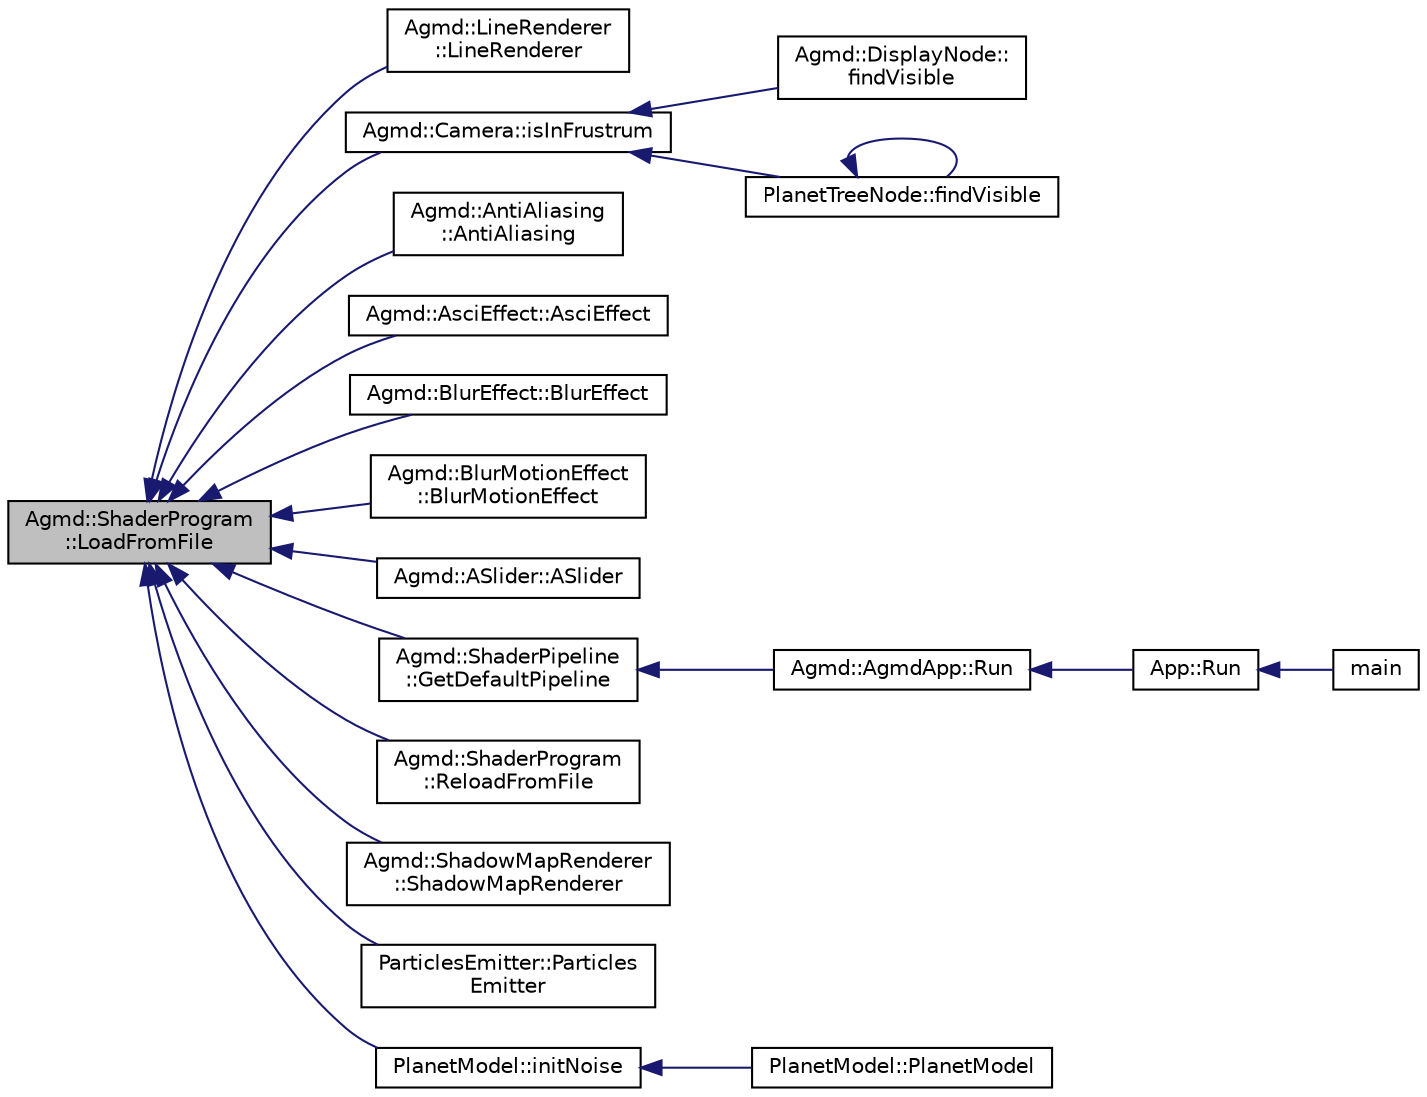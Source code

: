 digraph "Agmd::ShaderProgram::LoadFromFile"
{
  edge [fontname="Helvetica",fontsize="10",labelfontname="Helvetica",labelfontsize="10"];
  node [fontname="Helvetica",fontsize="10",shape=record];
  rankdir="LR";
  Node1 [label="Agmd::ShaderProgram\l::LoadFromFile",height=0.2,width=0.4,color="black", fillcolor="grey75", style="filled" fontcolor="black"];
  Node1 -> Node2 [dir="back",color="midnightblue",fontsize="10",style="solid",fontname="Helvetica"];
  Node2 [label="Agmd::LineRenderer\l::LineRenderer",height=0.2,width=0.4,color="black", fillcolor="white", style="filled",URL="$class_agmd_1_1_line_renderer.html#a9e325ddbe279157e0082388130d4ec06"];
  Node1 -> Node3 [dir="back",color="midnightblue",fontsize="10",style="solid",fontname="Helvetica"];
  Node3 [label="Agmd::Camera::isInFrustrum",height=0.2,width=0.4,color="black", fillcolor="white", style="filled",URL="$class_agmd_1_1_camera.html#af0b974b19a2a61c4eb4d6a1235988227"];
  Node3 -> Node4 [dir="back",color="midnightblue",fontsize="10",style="solid",fontname="Helvetica"];
  Node4 [label="Agmd::DisplayNode::\lfindVisible",height=0.2,width=0.4,color="black", fillcolor="white", style="filled",URL="$class_agmd_1_1_display_node.html#aeecd3fa458a80f9d4f69f09bb7087f2e"];
  Node3 -> Node5 [dir="back",color="midnightblue",fontsize="10",style="solid",fontname="Helvetica"];
  Node5 [label="PlanetTreeNode::findVisible",height=0.2,width=0.4,color="black", fillcolor="white", style="filled",URL="$class_planet_tree_node.html#a7e08300b24c7656d04debb88f07c9cfe"];
  Node5 -> Node5 [dir="back",color="midnightblue",fontsize="10",style="solid",fontname="Helvetica"];
  Node1 -> Node6 [dir="back",color="midnightblue",fontsize="10",style="solid",fontname="Helvetica"];
  Node6 [label="Agmd::AntiAliasing\l::AntiAliasing",height=0.2,width=0.4,color="black", fillcolor="white", style="filled",URL="$class_agmd_1_1_anti_aliasing.html#a16e55675c0b4762eb92d09e94a2a25c2"];
  Node1 -> Node7 [dir="back",color="midnightblue",fontsize="10",style="solid",fontname="Helvetica"];
  Node7 [label="Agmd::AsciEffect::AsciEffect",height=0.2,width=0.4,color="black", fillcolor="white", style="filled",URL="$class_agmd_1_1_asci_effect.html#a90e9456454102f304f5980c4d0f8bd0f"];
  Node1 -> Node8 [dir="back",color="midnightblue",fontsize="10",style="solid",fontname="Helvetica"];
  Node8 [label="Agmd::BlurEffect::BlurEffect",height=0.2,width=0.4,color="black", fillcolor="white", style="filled",URL="$class_agmd_1_1_blur_effect.html#aec50410a2f44488dea7280d87b811391"];
  Node1 -> Node9 [dir="back",color="midnightblue",fontsize="10",style="solid",fontname="Helvetica"];
  Node9 [label="Agmd::BlurMotionEffect\l::BlurMotionEffect",height=0.2,width=0.4,color="black", fillcolor="white", style="filled",URL="$class_agmd_1_1_blur_motion_effect.html#a54709bea123932d59d977bad8ff2a1dc"];
  Node1 -> Node10 [dir="back",color="midnightblue",fontsize="10",style="solid",fontname="Helvetica"];
  Node10 [label="Agmd::ASlider::ASlider",height=0.2,width=0.4,color="black", fillcolor="white", style="filled",URL="$class_agmd_1_1_a_slider.html#aa6beff0f83fec475e5bb093272296f14"];
  Node1 -> Node11 [dir="back",color="midnightblue",fontsize="10",style="solid",fontname="Helvetica"];
  Node11 [label="Agmd::ShaderPipeline\l::GetDefaultPipeline",height=0.2,width=0.4,color="black", fillcolor="white", style="filled",URL="$class_agmd_1_1_shader_pipeline.html#a210938546d74ae019cad424d6315bd3d"];
  Node11 -> Node12 [dir="back",color="midnightblue",fontsize="10",style="solid",fontname="Helvetica"];
  Node12 [label="Agmd::AgmdApp::Run",height=0.2,width=0.4,color="black", fillcolor="white", style="filled",URL="$class_agmd_1_1_agmd_app.html#ae9893d63db9a73d8adee883fb0ea8282"];
  Node12 -> Node13 [dir="back",color="midnightblue",fontsize="10",style="solid",fontname="Helvetica"];
  Node13 [label="App::Run",height=0.2,width=0.4,color="black", fillcolor="white", style="filled",URL="$class_app.html#a92c5c3d8799fe937ea0179b4efb1f4d3"];
  Node13 -> Node14 [dir="back",color="midnightblue",fontsize="10",style="solid",fontname="Helvetica"];
  Node14 [label="main",height=0.2,width=0.4,color="black", fillcolor="white", style="filled",URL="$_demo_2main_8cpp.html#a3c04138a5bfe5d72780bb7e82a18e627"];
  Node1 -> Node15 [dir="back",color="midnightblue",fontsize="10",style="solid",fontname="Helvetica"];
  Node15 [label="Agmd::ShaderProgram\l::ReloadFromFile",height=0.2,width=0.4,color="black", fillcolor="white", style="filled",URL="$class_agmd_1_1_shader_program.html#af96c1ac7447140051a586e7d5884c01c"];
  Node1 -> Node16 [dir="back",color="midnightblue",fontsize="10",style="solid",fontname="Helvetica"];
  Node16 [label="Agmd::ShadowMapRenderer\l::ShadowMapRenderer",height=0.2,width=0.4,color="black", fillcolor="white", style="filled",URL="$class_agmd_1_1_shadow_map_renderer.html#a567c7248fc68db71505dec99ca355232"];
  Node1 -> Node17 [dir="back",color="midnightblue",fontsize="10",style="solid",fontname="Helvetica"];
  Node17 [label="ParticlesEmitter::Particles\lEmitter",height=0.2,width=0.4,color="black", fillcolor="white", style="filled",URL="$class_particles_emitter.html#acbf94f018561bb2ff965dca1cf6c1b14"];
  Node1 -> Node18 [dir="back",color="midnightblue",fontsize="10",style="solid",fontname="Helvetica"];
  Node18 [label="PlanetModel::initNoise",height=0.2,width=0.4,color="black", fillcolor="white", style="filled",URL="$class_planet_model.html#ab0a4c231cea9292b1a7ea1db773b691d"];
  Node18 -> Node19 [dir="back",color="midnightblue",fontsize="10",style="solid",fontname="Helvetica"];
  Node19 [label="PlanetModel::PlanetModel",height=0.2,width=0.4,color="black", fillcolor="white", style="filled",URL="$class_planet_model.html#aaa2a2b0dbc90840709413d285f69d44e"];
}
